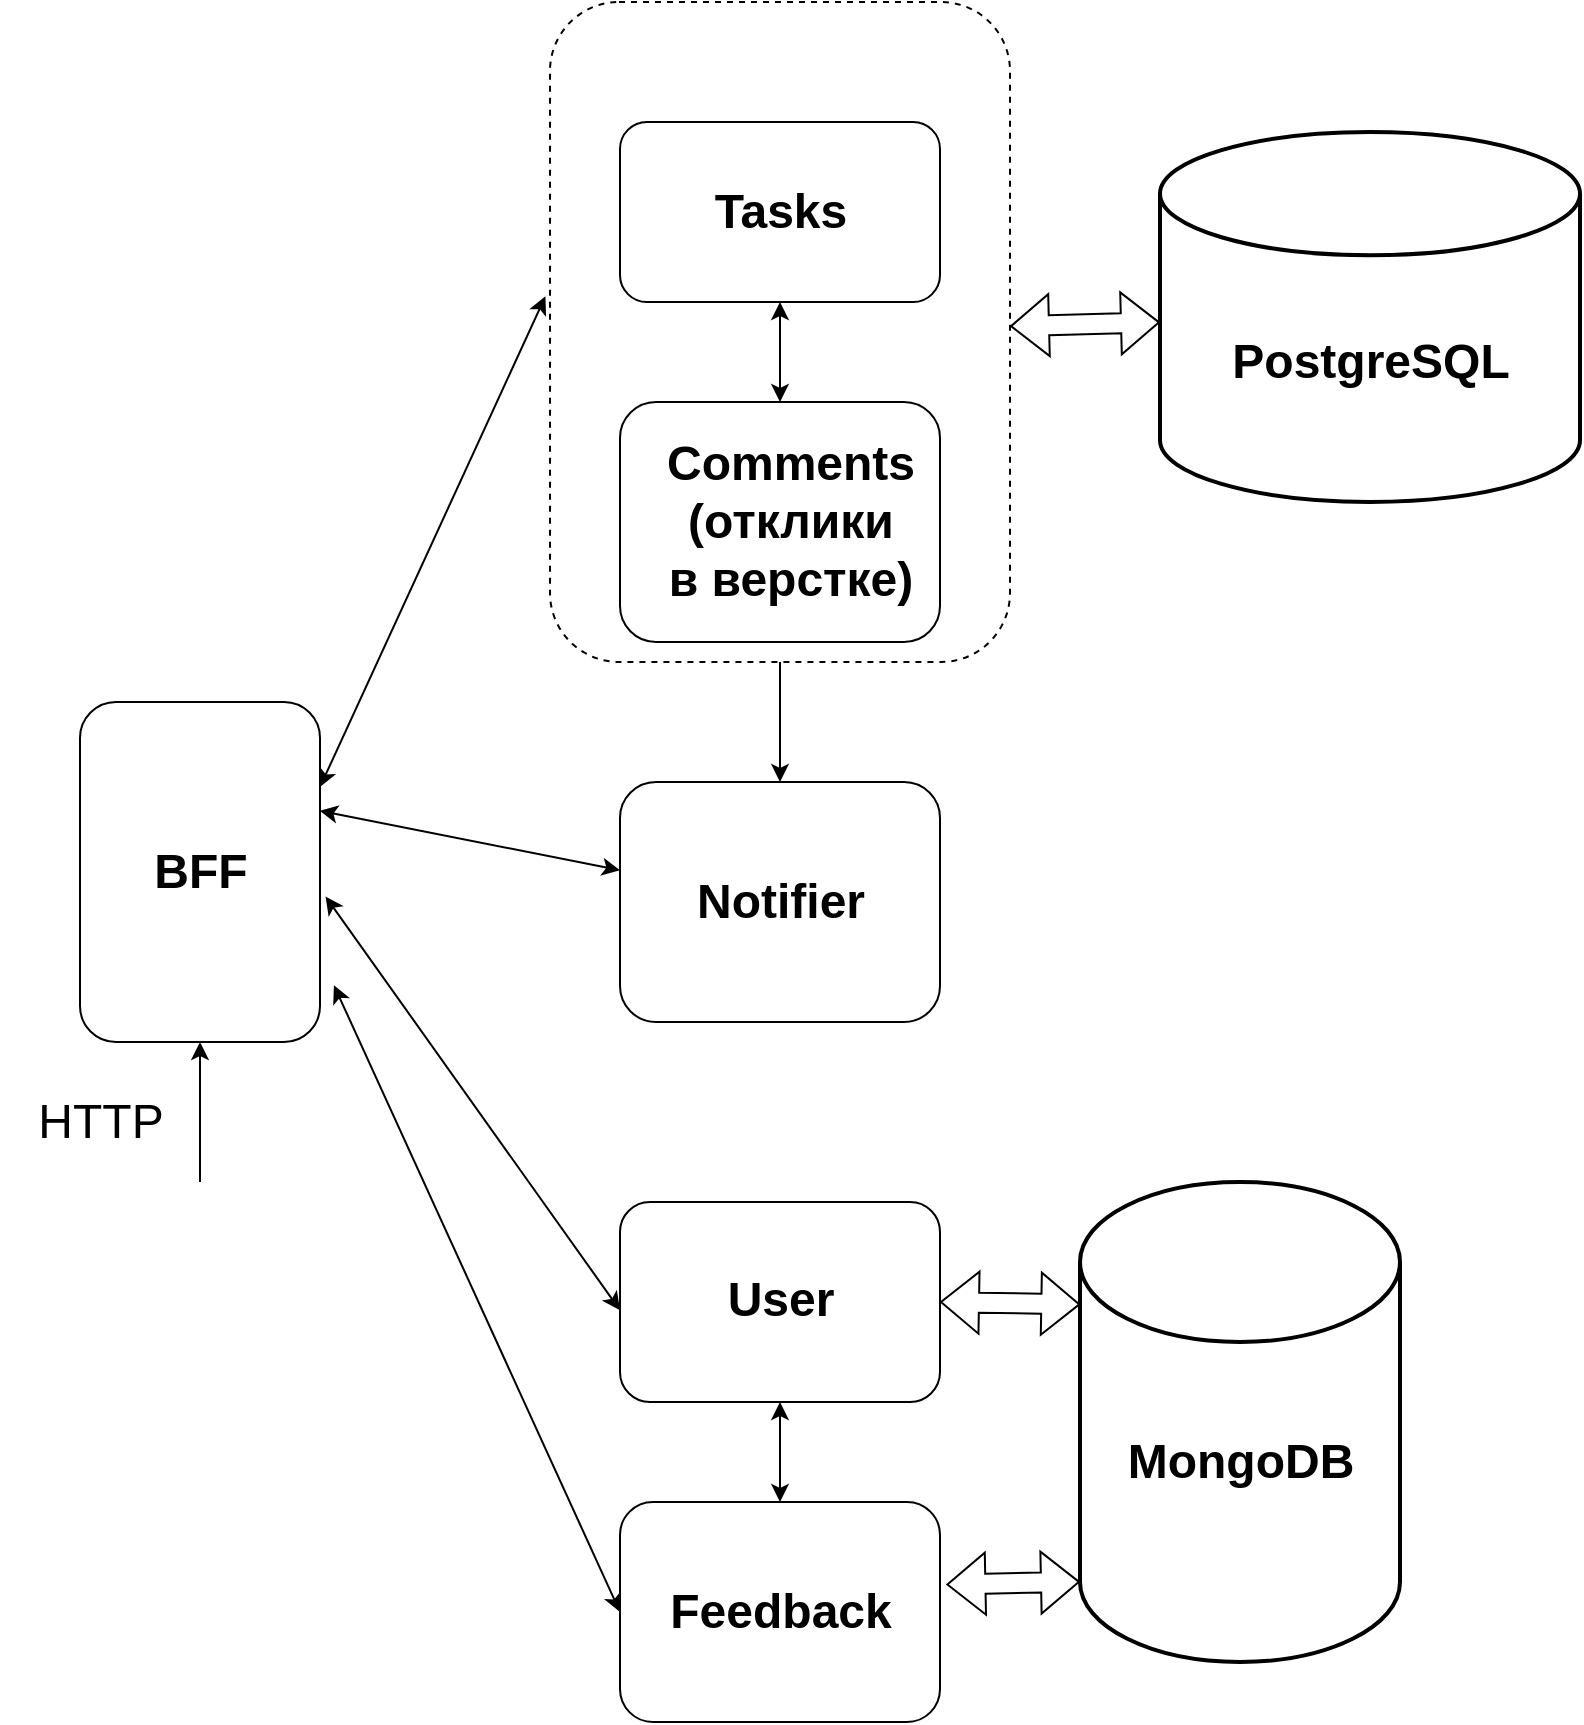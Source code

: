 <mxfile version="20.5.3" type="device"><diagram id="RwthXrA4nnqacq-BFfKK" name="Страница 1"><mxGraphModel dx="1374" dy="789" grid="1" gridSize="10" guides="1" tooltips="1" connect="1" arrows="1" fold="1" page="1" pageScale="1" pageWidth="827" pageHeight="1169" math="0" shadow="0"><root><mxCell id="0"/><mxCell id="1" parent="0"/><mxCell id="2GxBVFWnNDnyGPbpNnvW-55" value="" style="rounded=1;whiteSpace=wrap;html=1;fillColor=none;dashed=1;" parent="1" vertex="1"><mxGeometry x="285" y="70" width="230" height="330" as="geometry"/></mxCell><mxCell id="2GxBVFWnNDnyGPbpNnvW-40" value="" style="rounded=1;whiteSpace=wrap;html=1;" parent="1" vertex="1"><mxGeometry x="320" y="130" width="160" height="90" as="geometry"/></mxCell><mxCell id="2GxBVFWnNDnyGPbpNnvW-41" value="" style="rounded=1;whiteSpace=wrap;html=1;" parent="1" vertex="1"><mxGeometry x="320" y="270" width="160" height="120" as="geometry"/></mxCell><mxCell id="2GxBVFWnNDnyGPbpNnvW-42" value="" style="rounded=1;whiteSpace=wrap;html=1;" parent="1" vertex="1"><mxGeometry x="320" y="670" width="160" height="100" as="geometry"/></mxCell><mxCell id="2GxBVFWnNDnyGPbpNnvW-43" value="" style="rounded=1;whiteSpace=wrap;html=1;" parent="1" vertex="1"><mxGeometry x="50" y="420" width="120" height="170" as="geometry"/></mxCell><mxCell id="2GxBVFWnNDnyGPbpNnvW-44" value="" style="endArrow=classic;startArrow=classic;html=1;rounded=0;entryX=-0.01;entryY=0.446;entryDx=0;entryDy=0;exitX=1;exitY=0.25;exitDx=0;exitDy=0;entryPerimeter=0;" parent="1" source="2GxBVFWnNDnyGPbpNnvW-43" target="2GxBVFWnNDnyGPbpNnvW-55" edge="1"><mxGeometry width="50" height="50" relative="1" as="geometry"><mxPoint x="230" y="330" as="sourcePoint"/><mxPoint x="280" y="280" as="targetPoint"/></mxGeometry></mxCell><mxCell id="2GxBVFWnNDnyGPbpNnvW-45" value="" style="endArrow=classic;startArrow=classic;html=1;rounded=0;entryX=0;entryY=0.541;entryDx=0;entryDy=0;entryPerimeter=0;exitX=1.023;exitY=0.572;exitDx=0;exitDy=0;exitPerimeter=0;" parent="1" source="2GxBVFWnNDnyGPbpNnvW-43" target="2GxBVFWnNDnyGPbpNnvW-42" edge="1"><mxGeometry width="50" height="50" relative="1" as="geometry"><mxPoint x="220" y="500" as="sourcePoint"/><mxPoint x="460" y="800" as="targetPoint"/></mxGeometry></mxCell><mxCell id="2GxBVFWnNDnyGPbpNnvW-46" value="Tasks" style="text;strokeColor=none;fillColor=none;html=1;fontSize=24;fontStyle=1;verticalAlign=middle;align=center;" parent="1" vertex="1"><mxGeometry x="350" y="155" width="100" height="40" as="geometry"/></mxCell><mxCell id="2GxBVFWnNDnyGPbpNnvW-47" value="Comments&lt;br&gt;(отклики &lt;br&gt;в верстке)" style="text;strokeColor=none;fillColor=none;html=1;fontSize=24;fontStyle=1;verticalAlign=middle;align=center;" parent="1" vertex="1"><mxGeometry x="340" y="280" width="130" height="100" as="geometry"/></mxCell><mxCell id="2GxBVFWnNDnyGPbpNnvW-48" value="BFF" style="text;strokeColor=none;fillColor=none;html=1;fontSize=24;fontStyle=1;verticalAlign=middle;align=center;" parent="1" vertex="1"><mxGeometry x="60" y="485" width="100" height="40" as="geometry"/></mxCell><mxCell id="2GxBVFWnNDnyGPbpNnvW-49" value="User" style="text;strokeColor=none;fillColor=none;html=1;fontSize=24;fontStyle=1;verticalAlign=middle;align=center;" parent="1" vertex="1"><mxGeometry x="350" y="699" width="100" height="40" as="geometry"/></mxCell><mxCell id="2GxBVFWnNDnyGPbpNnvW-51" value="" style="strokeWidth=2;html=1;shape=mxgraph.flowchart.database;whiteSpace=wrap;" parent="1" vertex="1"><mxGeometry x="590" y="135" width="210" height="185" as="geometry"/></mxCell><mxCell id="2GxBVFWnNDnyGPbpNnvW-52" value="" style="strokeWidth=2;html=1;shape=mxgraph.flowchart.database;whiteSpace=wrap;" parent="1" vertex="1"><mxGeometry x="550" y="660" width="160" height="240" as="geometry"/></mxCell><mxCell id="2GxBVFWnNDnyGPbpNnvW-59" value="PostgreSQL" style="text;strokeColor=none;fillColor=none;html=1;fontSize=24;fontStyle=1;verticalAlign=middle;align=center;" parent="1" vertex="1"><mxGeometry x="645" y="230" width="100" height="40" as="geometry"/></mxCell><mxCell id="2GxBVFWnNDnyGPbpNnvW-60" value="MongoDB" style="text;strokeColor=none;fillColor=none;html=1;fontSize=24;fontStyle=1;verticalAlign=middle;align=center;" parent="1" vertex="1"><mxGeometry x="580" y="780" width="100" height="40" as="geometry"/></mxCell><mxCell id="2GxBVFWnNDnyGPbpNnvW-61" value="" style="endArrow=classic;startArrow=classic;html=1;rounded=0;entryX=0.5;entryY=1;entryDx=0;entryDy=0;" parent="1" target="2GxBVFWnNDnyGPbpNnvW-40" edge="1"><mxGeometry width="50" height="50" relative="1" as="geometry"><mxPoint x="400" y="270" as="sourcePoint"/><mxPoint x="400" y="295" as="targetPoint"/></mxGeometry></mxCell><mxCell id="2GxBVFWnNDnyGPbpNnvW-70" value="" style="shape=flexArrow;endArrow=classic;startArrow=classic;html=1;rounded=0;" parent="1" source="2GxBVFWnNDnyGPbpNnvW-55" target="2GxBVFWnNDnyGPbpNnvW-51" edge="1"><mxGeometry width="100" height="100" relative="1" as="geometry"><mxPoint x="490" y="435" as="sourcePoint"/><mxPoint x="590" y="335" as="targetPoint"/></mxGeometry></mxCell><mxCell id="2GxBVFWnNDnyGPbpNnvW-71" value="" style="shape=flexArrow;endArrow=classic;startArrow=classic;html=1;rounded=0;entryX=0.001;entryY=0.255;entryDx=0;entryDy=0;entryPerimeter=0;" parent="1" target="2GxBVFWnNDnyGPbpNnvW-52" edge="1"><mxGeometry width="100" height="100" relative="1" as="geometry"><mxPoint x="480" y="720" as="sourcePoint"/><mxPoint x="550" y="745" as="targetPoint"/></mxGeometry></mxCell><mxCell id="2GxBVFWnNDnyGPbpNnvW-72" value="" style="rounded=1;whiteSpace=wrap;html=1;fillColor=none;" parent="1" vertex="1"><mxGeometry x="320" y="460" width="160" height="120" as="geometry"/></mxCell><mxCell id="2GxBVFWnNDnyGPbpNnvW-73" value="Notifier" style="text;strokeColor=none;fillColor=none;html=1;fontSize=24;fontStyle=1;verticalAlign=middle;align=center;" parent="1" vertex="1"><mxGeometry x="350" y="500" width="100" height="40" as="geometry"/></mxCell><mxCell id="2GxBVFWnNDnyGPbpNnvW-75" value="" style="endArrow=classic;html=1;rounded=0;entryX=0.5;entryY=0;entryDx=0;entryDy=0;exitX=0.5;exitY=1;exitDx=0;exitDy=0;" parent="1" source="2GxBVFWnNDnyGPbpNnvW-55" target="2GxBVFWnNDnyGPbpNnvW-72" edge="1"><mxGeometry width="50" height="50" relative="1" as="geometry"><mxPoint x="400" y="520" as="sourcePoint"/><mxPoint x="450" y="470" as="targetPoint"/></mxGeometry></mxCell><mxCell id="2GxBVFWnNDnyGPbpNnvW-76" value="" style="endArrow=classic;html=1;rounded=0;" parent="1" edge="1"><mxGeometry width="50" height="50" relative="1" as="geometry"><mxPoint x="110" y="660" as="sourcePoint"/><mxPoint x="110" y="590" as="targetPoint"/></mxGeometry></mxCell><mxCell id="2GxBVFWnNDnyGPbpNnvW-77" value="&lt;span style=&quot;font-weight: 400;&quot;&gt;HTTP&lt;/span&gt;" style="text;strokeColor=none;fillColor=none;html=1;fontSize=24;fontStyle=1;verticalAlign=middle;align=center;" parent="1" vertex="1"><mxGeometry x="10" y="610" width="100" height="40" as="geometry"/></mxCell><mxCell id="2GxBVFWnNDnyGPbpNnvW-79" value="" style="endArrow=classic;startArrow=classic;html=1;rounded=0;entryX=0.999;entryY=0.32;entryDx=0;entryDy=0;entryPerimeter=0;" parent="1" source="2GxBVFWnNDnyGPbpNnvW-72" target="2GxBVFWnNDnyGPbpNnvW-43" edge="1"><mxGeometry width="50" height="50" relative="1" as="geometry"><mxPoint x="460" y="610" as="sourcePoint"/><mxPoint x="510" y="560" as="targetPoint"/></mxGeometry></mxCell><mxCell id="2GxBVFWnNDnyGPbpNnvW-80" value="" style="rounded=1;whiteSpace=wrap;html=1;" parent="1" vertex="1"><mxGeometry x="320" y="820" width="160" height="110" as="geometry"/></mxCell><mxCell id="2GxBVFWnNDnyGPbpNnvW-81" value="" style="endArrow=classic;startArrow=classic;html=1;rounded=0;exitX=0.5;exitY=1;exitDx=0;exitDy=0;" parent="1" source="2GxBVFWnNDnyGPbpNnvW-42" target="2GxBVFWnNDnyGPbpNnvW-80" edge="1"><mxGeometry width="50" height="50" relative="1" as="geometry"><mxPoint x="460" y="610" as="sourcePoint"/><mxPoint x="510" y="560" as="targetPoint"/></mxGeometry></mxCell><mxCell id="2GxBVFWnNDnyGPbpNnvW-82" value="Feedback" style="text;strokeColor=none;fillColor=none;html=1;fontSize=24;fontStyle=1;verticalAlign=middle;align=center;" parent="1" vertex="1"><mxGeometry x="350" y="855" width="100" height="40" as="geometry"/></mxCell><mxCell id="2GxBVFWnNDnyGPbpNnvW-83" value="" style="endArrow=classic;startArrow=classic;html=1;rounded=0;entryX=1.058;entryY=0.833;entryDx=0;entryDy=0;entryPerimeter=0;exitX=0;exitY=0.5;exitDx=0;exitDy=0;" parent="1" source="2GxBVFWnNDnyGPbpNnvW-80" target="2GxBVFWnNDnyGPbpNnvW-43" edge="1"><mxGeometry width="50" height="50" relative="1" as="geometry"><mxPoint x="460" y="610" as="sourcePoint"/><mxPoint x="510" y="560" as="targetPoint"/></mxGeometry></mxCell><mxCell id="2GxBVFWnNDnyGPbpNnvW-85" value="" style="shape=flexArrow;endArrow=classic;startArrow=classic;html=1;rounded=0;entryX=0;entryY=0.833;entryDx=0;entryDy=0;entryPerimeter=0;exitX=1.02;exitY=0.375;exitDx=0;exitDy=0;exitPerimeter=0;" parent="1" source="2GxBVFWnNDnyGPbpNnvW-80" target="2GxBVFWnNDnyGPbpNnvW-52" edge="1"><mxGeometry width="100" height="100" relative="1" as="geometry"><mxPoint x="480" y="720" as="sourcePoint"/><mxPoint x="550" y="745" as="targetPoint"/></mxGeometry></mxCell></root></mxGraphModel></diagram></mxfile>
